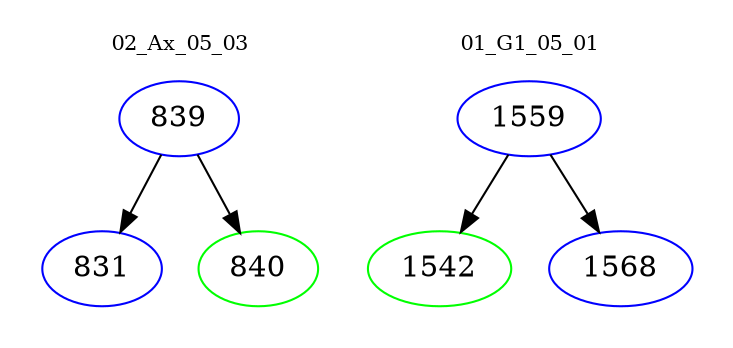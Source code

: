digraph{
subgraph cluster_0 {
color = white
label = "02_Ax_05_03";
fontsize=10;
T0_839 [label="839", color="blue"]
T0_839 -> T0_831 [color="black"]
T0_831 [label="831", color="blue"]
T0_839 -> T0_840 [color="black"]
T0_840 [label="840", color="green"]
}
subgraph cluster_1 {
color = white
label = "01_G1_05_01";
fontsize=10;
T1_1559 [label="1559", color="blue"]
T1_1559 -> T1_1542 [color="black"]
T1_1542 [label="1542", color="green"]
T1_1559 -> T1_1568 [color="black"]
T1_1568 [label="1568", color="blue"]
}
}
